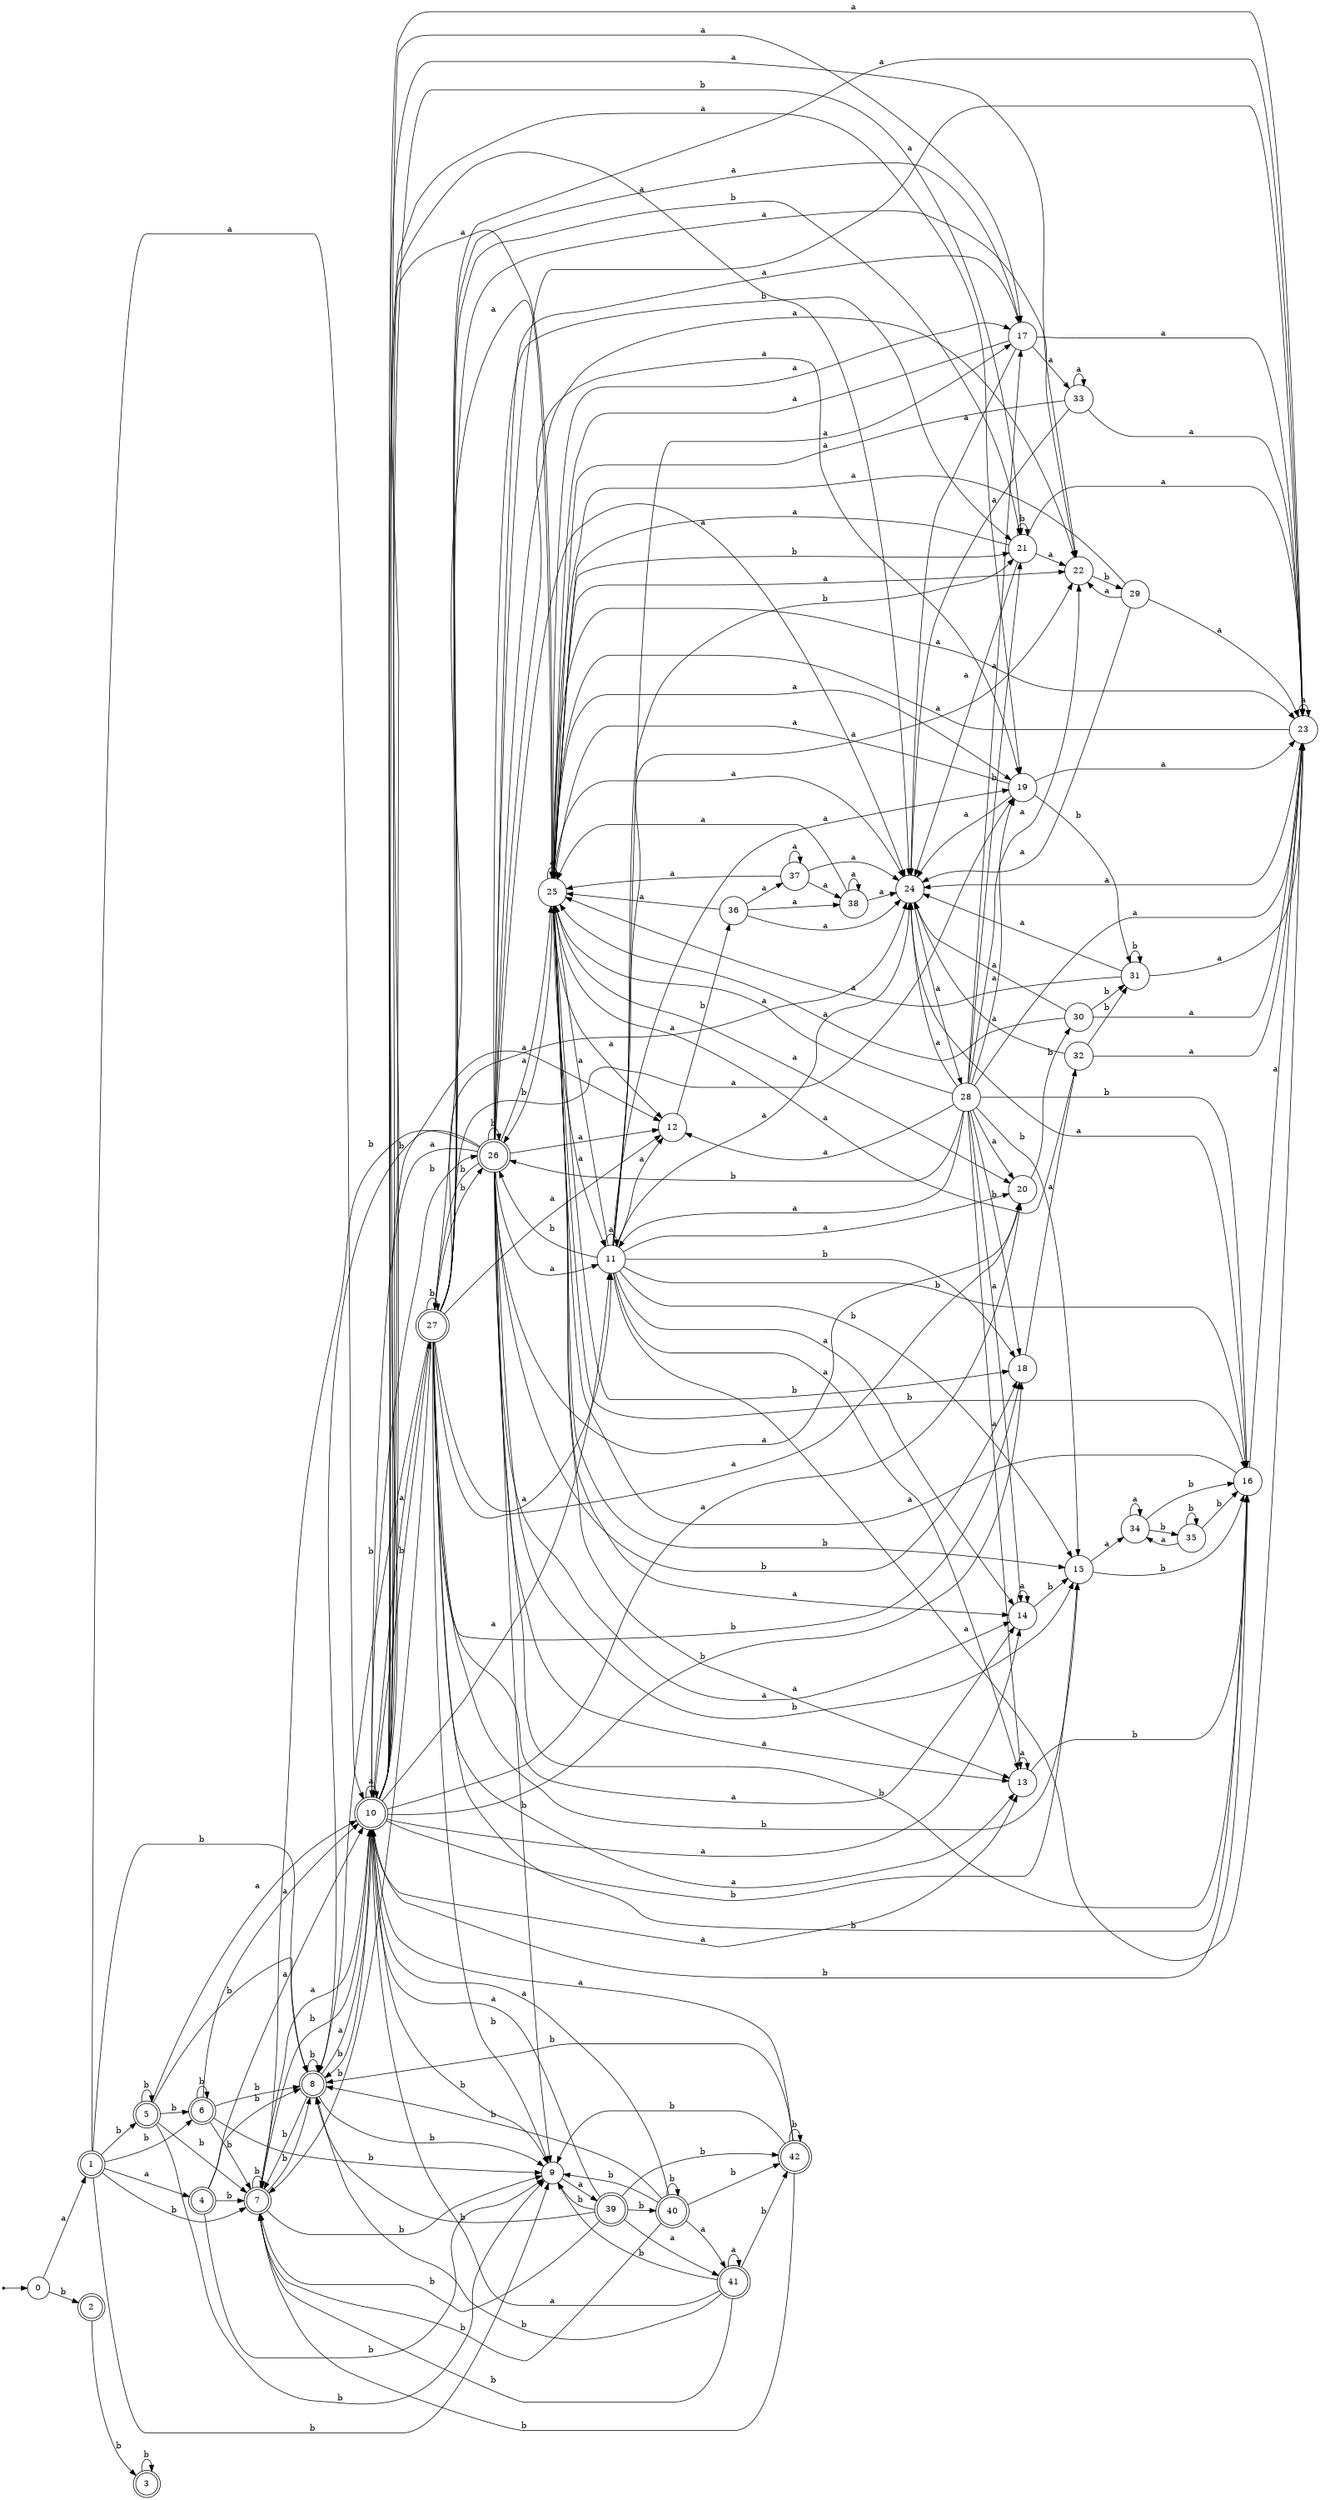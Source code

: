 digraph finite_state_machine {
rankdir=LR;
size="20,20";
node [shape = point]; "dummy0"
node [shape = circle]; "0";
"dummy0" -> "0";
node [shape = doublecircle]; "1";node [shape = doublecircle]; "2";node [shape = doublecircle]; "3";node [shape = doublecircle]; "4";node [shape = doublecircle]; "5";node [shape = doublecircle]; "6";node [shape = doublecircle]; "7";node [shape = doublecircle]; "8";node [shape = circle]; "9";
node [shape = doublecircle]; "10";node [shape = circle]; "11";
node [shape = circle]; "12";
node [shape = circle]; "13";
node [shape = circle]; "14";
node [shape = circle]; "15";
node [shape = circle]; "16";
node [shape = circle]; "17";
node [shape = circle]; "18";
node [shape = circle]; "19";
node [shape = circle]; "20";
node [shape = circle]; "21";
node [shape = circle]; "22";
node [shape = circle]; "23";
node [shape = circle]; "24";
node [shape = circle]; "25";
node [shape = doublecircle]; "26";node [shape = doublecircle]; "27";node [shape = circle]; "28";
node [shape = circle]; "29";
node [shape = circle]; "30";
node [shape = circle]; "31";
node [shape = circle]; "32";
node [shape = circle]; "33";
node [shape = circle]; "34";
node [shape = circle]; "35";
node [shape = circle]; "36";
node [shape = circle]; "37";
node [shape = circle]; "38";
node [shape = doublecircle]; "39";node [shape = doublecircle]; "40";node [shape = doublecircle]; "41";node [shape = doublecircle]; "42";"0" -> "1" [label = "a"];
 "0" -> "2" [label = "b"];
 "2" -> "3" [label = "b"];
 "3" -> "3" [label = "b"];
 "1" -> "10" [label = "a"];
 "1" -> "4" [label = "a"];
 "1" -> "5" [label = "b"];
 "1" -> "6" [label = "b"];
 "1" -> "7" [label = "b"];
 "1" -> "8" [label = "b"];
 "1" -> "9" [label = "b"];
 "10" -> "10" [label = "a"];
 "10" -> "11" [label = "a"];
 "10" -> "12" [label = "a"];
 "10" -> "13" [label = "a"];
 "10" -> "14" [label = "a"];
 "10" -> "17" [label = "a"];
 "10" -> "19" [label = "a"];
 "10" -> "20" [label = "a"];
 "10" -> "22" [label = "a"];
 "10" -> "23" [label = "a"];
 "10" -> "24" [label = "a"];
 "10" -> "25" [label = "a"];
 "10" -> "7" [label = "b"];
 "10" -> "8" [label = "b"];
 "10" -> "9" [label = "b"];
 "10" -> "15" [label = "b"];
 "10" -> "16" [label = "b"];
 "10" -> "18" [label = "b"];
 "10" -> "21" [label = "b"];
 "10" -> "26" [label = "b"];
 "10" -> "27" [label = "b"];
 "27" -> "7" [label = "b"];
 "27" -> "8" [label = "b"];
 "27" -> "9" [label = "b"];
 "27" -> "15" [label = "b"];
 "27" -> "16" [label = "b"];
 "27" -> "18" [label = "b"];
 "27" -> "21" [label = "b"];
 "27" -> "26" [label = "b"];
 "27" -> "27" [label = "b"];
 "27" -> "10" [label = "a"];
 "27" -> "11" [label = "a"];
 "27" -> "12" [label = "a"];
 "27" -> "13" [label = "a"];
 "27" -> "14" [label = "a"];
 "27" -> "17" [label = "a"];
 "27" -> "19" [label = "a"];
 "27" -> "20" [label = "a"];
 "27" -> "22" [label = "a"];
 "27" -> "23" [label = "a"];
 "27" -> "24" [label = "a"];
 "27" -> "25" [label = "a"];
 "26" -> "7" [label = "b"];
 "26" -> "8" [label = "b"];
 "26" -> "9" [label = "b"];
 "26" -> "15" [label = "b"];
 "26" -> "16" [label = "b"];
 "26" -> "18" [label = "b"];
 "26" -> "21" [label = "b"];
 "26" -> "26" [label = "b"];
 "26" -> "27" [label = "b"];
 "26" -> "10" [label = "a"];
 "26" -> "11" [label = "a"];
 "26" -> "12" [label = "a"];
 "26" -> "13" [label = "a"];
 "26" -> "14" [label = "a"];
 "26" -> "17" [label = "a"];
 "26" -> "19" [label = "a"];
 "26" -> "20" [label = "a"];
 "26" -> "22" [label = "a"];
 "26" -> "23" [label = "a"];
 "26" -> "24" [label = "a"];
 "26" -> "25" [label = "a"];
 "25" -> "11" [label = "a"];
 "25" -> "12" [label = "a"];
 "25" -> "13" [label = "a"];
 "25" -> "14" [label = "a"];
 "25" -> "17" [label = "a"];
 "25" -> "19" [label = "a"];
 "25" -> "20" [label = "a"];
 "25" -> "22" [label = "a"];
 "25" -> "23" [label = "a"];
 "25" -> "24" [label = "a"];
 "25" -> "25" [label = "a"];
 "25" -> "16" [label = "b"];
 "25" -> "18" [label = "b"];
 "25" -> "21" [label = "b"];
 "25" -> "26" [label = "b"];
 "25" -> "15" [label = "b"];
 "24" -> "28" [label = "a"];
 "28" -> "11" [label = "a"];
 "28" -> "12" [label = "a"];
 "28" -> "13" [label = "a"];
 "28" -> "14" [label = "a"];
 "28" -> "17" [label = "a"];
 "28" -> "19" [label = "a"];
 "28" -> "20" [label = "a"];
 "28" -> "22" [label = "a"];
 "28" -> "23" [label = "a"];
 "28" -> "24" [label = "a"];
 "28" -> "25" [label = "a"];
 "28" -> "16" [label = "b"];
 "28" -> "18" [label = "b"];
 "28" -> "21" [label = "b"];
 "28" -> "26" [label = "b"];
 "28" -> "15" [label = "b"];
 "23" -> "24" [label = "a"];
 "23" -> "25" [label = "a"];
 "23" -> "23" [label = "a"];
 "22" -> "29" [label = "b"];
 "29" -> "24" [label = "a"];
 "29" -> "25" [label = "a"];
 "29" -> "22" [label = "a"];
 "29" -> "23" [label = "a"];
 "21" -> "21" [label = "b"];
 "21" -> "24" [label = "a"];
 "21" -> "25" [label = "a"];
 "21" -> "22" [label = "a"];
 "21" -> "23" [label = "a"];
 "20" -> "30" [label = "b"];
 "30" -> "31" [label = "b"];
 "30" -> "24" [label = "a"];
 "30" -> "25" [label = "a"];
 "30" -> "23" [label = "a"];
 "31" -> "31" [label = "b"];
 "31" -> "24" [label = "a"];
 "31" -> "25" [label = "a"];
 "31" -> "23" [label = "a"];
 "19" -> "31" [label = "b"];
 "19" -> "24" [label = "a"];
 "19" -> "25" [label = "a"];
 "19" -> "23" [label = "a"];
 "18" -> "32" [label = "a"];
 "32" -> "31" [label = "b"];
 "32" -> "24" [label = "a"];
 "32" -> "25" [label = "a"];
 "32" -> "23" [label = "a"];
 "17" -> "24" [label = "a"];
 "17" -> "33" [label = "a"];
 "17" -> "25" [label = "a"];
 "17" -> "23" [label = "a"];
 "33" -> "24" [label = "a"];
 "33" -> "33" [label = "a"];
 "33" -> "25" [label = "a"];
 "33" -> "23" [label = "a"];
 "16" -> "24" [label = "a"];
 "16" -> "25" [label = "a"];
 "16" -> "23" [label = "a"];
 "15" -> "34" [label = "a"];
 "15" -> "16" [label = "b"];
 "34" -> "34" [label = "a"];
 "34" -> "16" [label = "b"];
 "34" -> "35" [label = "b"];
 "35" -> "16" [label = "b"];
 "35" -> "35" [label = "b"];
 "35" -> "34" [label = "a"];
 "14" -> "14" [label = "a"];
 "14" -> "15" [label = "b"];
 "13" -> "13" [label = "a"];
 "13" -> "16" [label = "b"];
 "12" -> "36" [label = "b"];
 "36" -> "24" [label = "a"];
 "36" -> "25" [label = "a"];
 "36" -> "37" [label = "a"];
 "36" -> "38" [label = "a"];
 "38" -> "24" [label = "a"];
 "38" -> "25" [label = "a"];
 "38" -> "38" [label = "a"];
 "37" -> "24" [label = "a"];
 "37" -> "25" [label = "a"];
 "37" -> "37" [label = "a"];
 "37" -> "38" [label = "a"];
 "11" -> "11" [label = "a"];
 "11" -> "12" [label = "a"];
 "11" -> "13" [label = "a"];
 "11" -> "14" [label = "a"];
 "11" -> "17" [label = "a"];
 "11" -> "19" [label = "a"];
 "11" -> "20" [label = "a"];
 "11" -> "22" [label = "a"];
 "11" -> "23" [label = "a"];
 "11" -> "24" [label = "a"];
 "11" -> "25" [label = "a"];
 "11" -> "16" [label = "b"];
 "11" -> "18" [label = "b"];
 "11" -> "21" [label = "b"];
 "11" -> "26" [label = "b"];
 "11" -> "15" [label = "b"];
 "9" -> "39" [label = "a"];
 "39" -> "7" [label = "b"];
 "39" -> "40" [label = "b"];
 "39" -> "9" [label = "b"];
 "39" -> "42" [label = "b"];
 "39" -> "8" [label = "b"];
 "39" -> "41" [label = "a"];
 "39" -> "10" [label = "a"];
 "42" -> "8" [label = "b"];
 "42" -> "9" [label = "b"];
 "42" -> "42" [label = "b"];
 "42" -> "7" [label = "b"];
 "42" -> "10" [label = "a"];
 "41" -> "41" [label = "a"];
 "41" -> "10" [label = "a"];
 "41" -> "8" [label = "b"];
 "41" -> "9" [label = "b"];
 "41" -> "42" [label = "b"];
 "41" -> "7" [label = "b"];
 "40" -> "7" [label = "b"];
 "40" -> "40" [label = "b"];
 "40" -> "9" [label = "b"];
 "40" -> "42" [label = "b"];
 "40" -> "8" [label = "b"];
 "40" -> "41" [label = "a"];
 "40" -> "10" [label = "a"];
 "8" -> "8" [label = "b"];
 "8" -> "9" [label = "b"];
 "8" -> "7" [label = "b"];
 "8" -> "10" [label = "a"];
 "7" -> "8" [label = "b"];
 "7" -> "9" [label = "b"];
 "7" -> "7" [label = "b"];
 "7" -> "10" [label = "a"];
 "6" -> "8" [label = "b"];
 "6" -> "9" [label = "b"];
 "6" -> "6" [label = "b"];
 "6" -> "7" [label = "b"];
 "6" -> "10" [label = "a"];
 "5" -> "5" [label = "b"];
 "5" -> "6" [label = "b"];
 "5" -> "7" [label = "b"];
 "5" -> "8" [label = "b"];
 "5" -> "9" [label = "b"];
 "5" -> "10" [label = "a"];
 "4" -> "8" [label = "b"];
 "4" -> "9" [label = "b"];
 "4" -> "7" [label = "b"];
 "4" -> "10" [label = "a"];
 }

